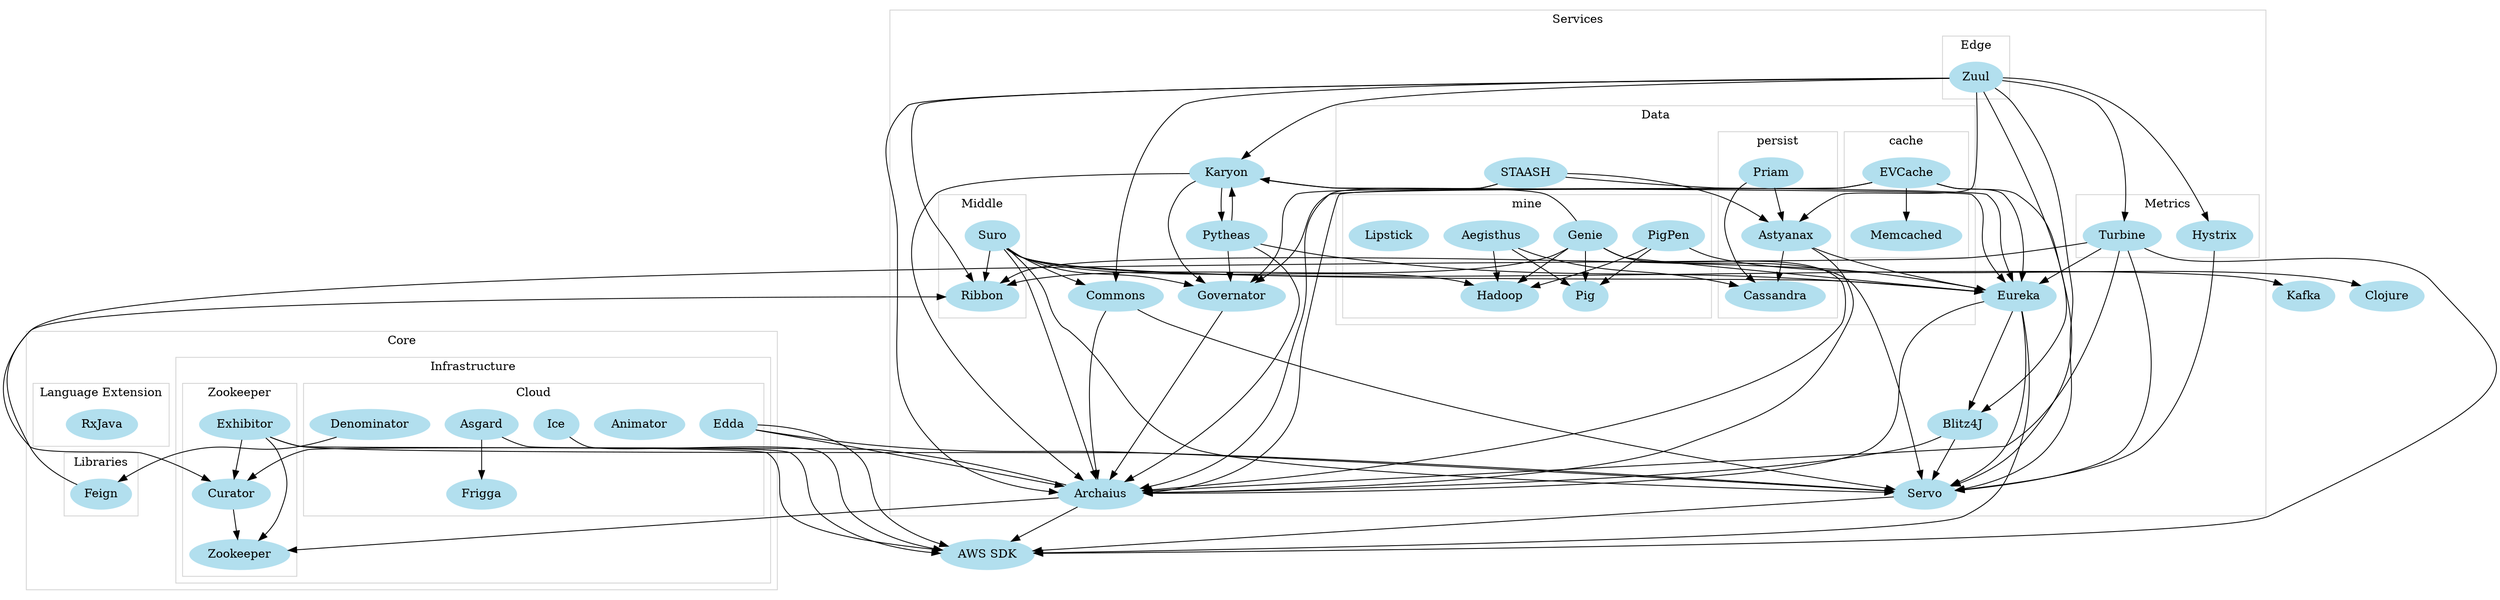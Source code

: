 digraph unix {
	node [color=lightblue2, style=filled];
	"AWS SDK";
	subgraph cluster_services {
		color=lightgrey;
		label="Services"
		"Archaius";
		"Blitz4J";
		"Commons";
		"Eureka";
		"Karyon";
		"Pytheas";
		"Governator";
		"Servo";
		subgraph cluster_edge {
			color=lightgrey;
			label="Edge"
			"Zuul";
		}
		subgraph cluster_middle {
			color=lightgrey;
			label="Middle"
			"Ribbon";
			"Suro";
		}
		subgraph cluster_data {
			color=lightgrey;
			label="Data"
			"STAASH";
			subgraph cluster_cache {
				color=lightgrey;
				label="cache"
				"EVCache";
				"Memcached";
			}
			subgraph cluster_persist {
				color=lightgrey;
				label="persist"
				"Astyanax";
				"Priam";
				"Cassandra";
			}
			subgraph cluster_mine {
				color=lightgrey;
				label="mine"
				"Aegisthus";
				"Genie";
				"Hadoop";
				"Pig";
				"PigPen";
				"Lipstick";
			}
		}
	        subgraph cluster_metrics {
			color=lightgrey;
			label="Metrics"
			"Hystrix";
			"Turbine";
       		}
	}
	subgraph cluster_core {
		color=lightgrey;
		label="Core"
		subgraph cluster_infrastructure {
			color=lightgrey;
			label="Infrastructure"
        		subgraph cluster_cloud {
				color=lightgrey;
				label="Cloud"
				"Denominator";
				"Animator";
				"Asgard";
				"Edda";
				"Frigga";
				"Ice";
			}
        		subgraph cluster_ZK {
				color=lightgrey;
				label="Zookeeper"
				"Curator";
				"Exhibitor";
				"Zookeeper";
			}

		}
		subgraph cluster_libraries {
			color=lightgrey;
			label="Libraries"
			"Feign";
       		}
		subgraph cluster_language {
			color=lightgrey;
			label="Language Extension"
			"RxJava";
        	}
	}
	"Curator" -> "Zookeeper";
	"Exhibitor" -> "Curator";
	"Exhibitor" -> "Zookeeper";
	"Exhibitor" -> "AWS SDK";
	"Exhibitor" -> "Servo";
	"Archaius" -> "Curator";
	"Archaius" -> "AWS SDK";
	"Archaius" -> "Zookeeper";
	"Servo" -> "AWS SDK";
	"Eureka" -> "Archaius";
	"Eureka" -> "Ribbon";
	"Eureka" -> "Servo";
	"Eureka" -> "Blitz4J";
	"Eureka" -> "AWS SDK";
	"Blitz4J" -> "Archaius";
	"Blitz4J" -> "Servo";
	"Governator" -> "Archaius";
	"Hystrix" -> "Servo";
	//"Hystrix" -> "RxJava";
	"Turbine" -> "Archaius";
	"Turbine" -> "Eureka";
	"Turbine" -> "Servo";
	"Turbine" -> "Curator";
	"Turbine" -> "AWS SDK";
	"Karyon" -> "Archaius";
	"Karyon" -> "Eureka";
	"Karyon" -> "Governator";
	"Karyon" -> "Pytheas";
	"Pytheas" -> "Archaius";
	"Pytheas" -> "Eureka";
	"Pytheas" -> "Governator";
	"Pytheas" -> "Karyon";
	"Denominator" -> "Feign";
	"Feign" -> "Ribbon";
	"Commons" -> "Archaius";
	"Commons" -> "Servo";
	"Edda" -> "Servo";
	"Edda" -> "Archaius";
	"Edda" -> "AWS SDK";
	"Ice" -> "AWS SDK";
	"Zuul" -> "Servo";
	"Zuul" -> "Archaius";
	"Zuul" -> "Commons";
	"Zuul" -> "Karyon";
	"Zuul" -> "Blitz4J";
	"Zuul" -> "Astyanax";
	"Zuul" -> "Hystrix";
	"Zuul" -> "Ribbon";
	"Zuul" -> "Turbine";
	"Asgard" -> "Frigga";
	"Asgard" -> "AWS SDK";
	"Priam" -> "Astyanax";
	"Priam" -> "Cassandra";
	"Astyanax" -> "Eureka";
	"Astyanax" -> "Archaius";
	"Astyanax" -> "Cassandra";
	"STAASH" -> "Archaius";
	"STAASH" -> "Governator";
	"STAASH" -> "Eureka";
	"STAASH" -> "Astyanax";
	"Suro" -> "Archaius";
	"Suro" -> "Governator";
	"Suro" -> "Eureka";
	"Suro" -> "Servo";
	"Suro" -> "Ribbon";
	"Suro" -> "Commons";
	"Suro" -> "Kafka";
	"Suro" -> "Hadoop";
	"EVCache" -> "Archaius";
	"EVCache" -> "Governator";
	"EVCache" -> "Eureka";
	"EVCache" -> "Servo";
	"EVCache" -> "Memcached";
	"Aegisthus" -> "Pig";
	"Aegisthus" -> "Hadoop";
	"Aegisthus" -> "Cassandra";
	"PigPen" -> "Pig";
	"PigPen" -> "Hadoop";
	"PigPen" -> "Clojure";
	//"PigPen" -> "RxJava";
	"Lipstick";
	"Genie" -> "Archaius";
	"Genie" -> "Eureka";
	"Genie" -> "Servo";
	"Genie" -> "Karyon";
	"Genie" -> "Ribbon";
	"Genie" -> "Hadoop";
	"Genie" -> "Pig";
}

